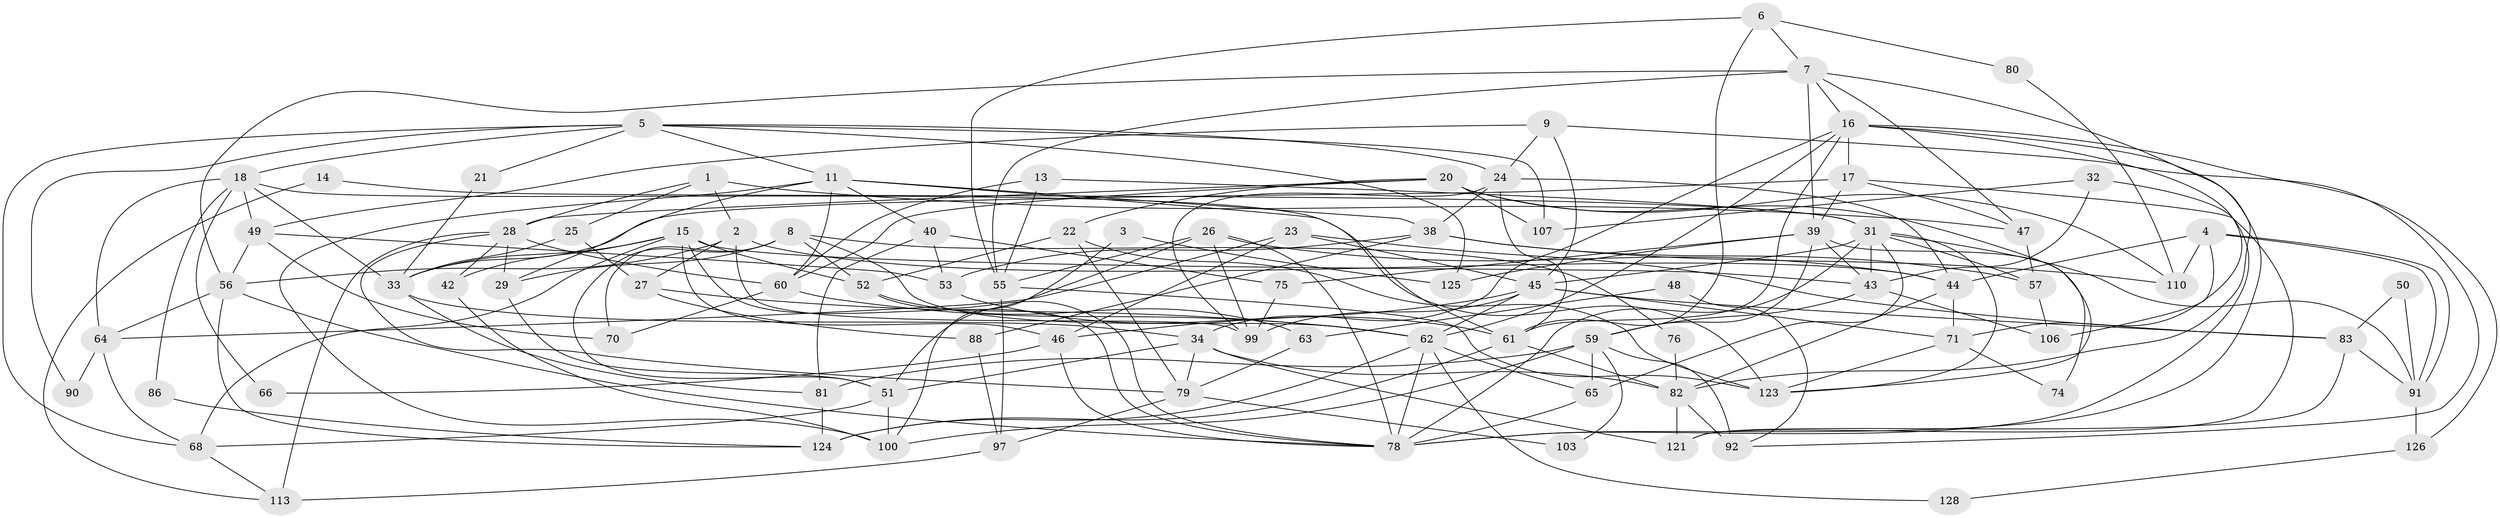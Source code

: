 // original degree distribution, {3: 0.18604651162790697, 2: 0.14728682170542637, 4: 0.3798449612403101, 6: 0.10852713178294573, 5: 0.13953488372093023, 7: 0.031007751937984496, 8: 0.007751937984496124}
// Generated by graph-tools (version 1.1) at 2025/11/02/27/25 16:11:16]
// undirected, 87 vertices, 205 edges
graph export_dot {
graph [start="1"]
  node [color=gray90,style=filled];
  1 [super="+84"];
  2 [super="+54"];
  3;
  4 [super="+12"];
  5 [super="+115"];
  6;
  7 [super="+10"];
  8;
  9 [super="+36"];
  11 [super="+37"];
  13;
  14;
  15 [super="+35"];
  16 [super="+73"];
  17 [super="+19"];
  18 [super="+112"];
  20;
  21;
  22;
  23;
  24 [super="+120"];
  25 [super="+122"];
  26 [super="+30"];
  27 [super="+108"];
  28 [super="+87"];
  29;
  31 [super="+96"];
  32;
  33 [super="+109"];
  34 [super="+58"];
  38 [super="+41"];
  39 [super="+77"];
  40 [super="+93"];
  42 [super="+117"];
  43 [super="+95"];
  44;
  45 [super="+69"];
  46 [super="+72"];
  47;
  48;
  49;
  50;
  51 [super="+111"];
  52 [super="+98"];
  53;
  55;
  56 [super="+85"];
  57;
  59 [super="+67"];
  60 [super="+114"];
  61 [super="+118"];
  62 [super="+89"];
  63;
  64 [super="+94"];
  65;
  66;
  68;
  70;
  71 [super="+101"];
  74;
  75;
  76;
  78 [super="+127"];
  79 [super="+104"];
  80;
  81;
  82 [super="+116"];
  83 [super="+102"];
  86;
  88;
  90;
  91 [super="+105"];
  92;
  97;
  99 [super="+119"];
  100;
  103;
  106;
  107;
  110;
  113;
  121;
  123 [super="+129"];
  124;
  125;
  126;
  128;
  1 -- 28;
  1 -- 2;
  1 -- 47;
  1 -- 25;
  2 -- 44;
  2 -- 56;
  2 -- 27;
  2 -- 99;
  3 -- 125;
  3 -- 100;
  4 -- 91;
  4 -- 91;
  4 -- 106 [weight=2];
  4 -- 110;
  4 -- 44;
  5 -- 68;
  5 -- 90;
  5 -- 107;
  5 -- 18;
  5 -- 21;
  5 -- 11;
  5 -- 125;
  5 -- 24;
  6 -- 55;
  6 -- 80;
  6 -- 7;
  6 -- 61;
  7 -- 16;
  7 -- 55;
  7 -- 82;
  7 -- 39;
  7 -- 47;
  7 -- 56;
  8 -- 62;
  8 -- 29;
  8 -- 70;
  8 -- 76;
  8 -- 52;
  8 -- 51;
  9 -- 92;
  9 -- 24;
  9 -- 49;
  9 -- 45;
  11 -- 29;
  11 -- 40;
  11 -- 38;
  11 -- 100;
  11 -- 61;
  11 -- 60;
  13 -- 55;
  13 -- 60;
  13 -- 31;
  14 -- 113;
  14 -- 31;
  15 -- 33;
  15 -- 42;
  15 -- 43 [weight=2];
  15 -- 68;
  15 -- 78;
  15 -- 46 [weight=2];
  15 -- 52;
  16 -- 62;
  16 -- 34;
  16 -- 17;
  16 -- 71;
  16 -- 78;
  16 -- 61;
  16 -- 126;
  17 -- 121;
  17 -- 39;
  17 -- 33;
  17 -- 47;
  18 -- 66;
  18 -- 86;
  18 -- 33;
  18 -- 49;
  18 -- 64 [weight=2];
  18 -- 123;
  20 -- 22;
  20 -- 28 [weight=2];
  20 -- 107;
  20 -- 110;
  20 -- 60;
  20 -- 123;
  21 -- 33;
  22 -- 123;
  22 -- 52;
  22 -- 79;
  23 -- 45;
  23 -- 64;
  23 -- 83;
  23 -- 46;
  24 -- 44;
  24 -- 61;
  24 -- 38;
  24 -- 99;
  25 -- 33;
  25 -- 27;
  26 -- 55;
  26 -- 44;
  26 -- 78;
  26 -- 51 [weight=2];
  26 -- 99;
  27 -- 88;
  27 -- 62;
  28 -- 42;
  28 -- 113;
  28 -- 29;
  28 -- 60;
  28 -- 79;
  29 -- 51;
  31 -- 57;
  31 -- 123;
  31 -- 65;
  31 -- 78;
  31 -- 91;
  31 -- 45;
  31 -- 43;
  32 -- 107;
  32 -- 78;
  32 -- 43;
  33 -- 81;
  33 -- 34;
  34 -- 51;
  34 -- 79;
  34 -- 121;
  34 -- 82;
  38 -- 110;
  38 -- 88;
  38 -- 57;
  38 -- 53;
  39 -- 59;
  39 -- 74;
  39 -- 43;
  39 -- 75;
  39 -- 125;
  40 -- 53;
  40 -- 81;
  40 -- 75;
  42 -- 100;
  43 -- 59;
  43 -- 106;
  44 -- 71 [weight=2];
  44 -- 82;
  45 -- 46;
  45 -- 99;
  45 -- 71;
  45 -- 62;
  45 -- 83;
  46 -- 78;
  46 -- 66;
  47 -- 57;
  48 -- 63;
  48 -- 92;
  49 -- 53;
  49 -- 70;
  49 -- 56;
  50 -- 83;
  50 -- 91;
  51 -- 68;
  51 -- 100;
  52 -- 78;
  52 -- 63;
  53 -- 61;
  55 -- 97;
  55 -- 123;
  56 -- 124;
  56 -- 64;
  56 -- 78;
  57 -- 106;
  59 -- 81;
  59 -- 92 [weight=2];
  59 -- 65;
  59 -- 100;
  59 -- 103;
  60 -- 70;
  60 -- 62;
  61 -- 124;
  61 -- 82;
  62 -- 78;
  62 -- 124;
  62 -- 65;
  62 -- 128;
  63 -- 79;
  64 -- 90;
  64 -- 68;
  65 -- 78;
  68 -- 113;
  71 -- 123;
  71 -- 74;
  75 -- 99;
  76 -- 82;
  79 -- 97;
  79 -- 103;
  80 -- 110;
  81 -- 124;
  82 -- 121;
  82 -- 92;
  83 -- 121;
  83 -- 91;
  86 -- 124;
  88 -- 97;
  91 -- 126;
  97 -- 113;
  126 -- 128;
}
